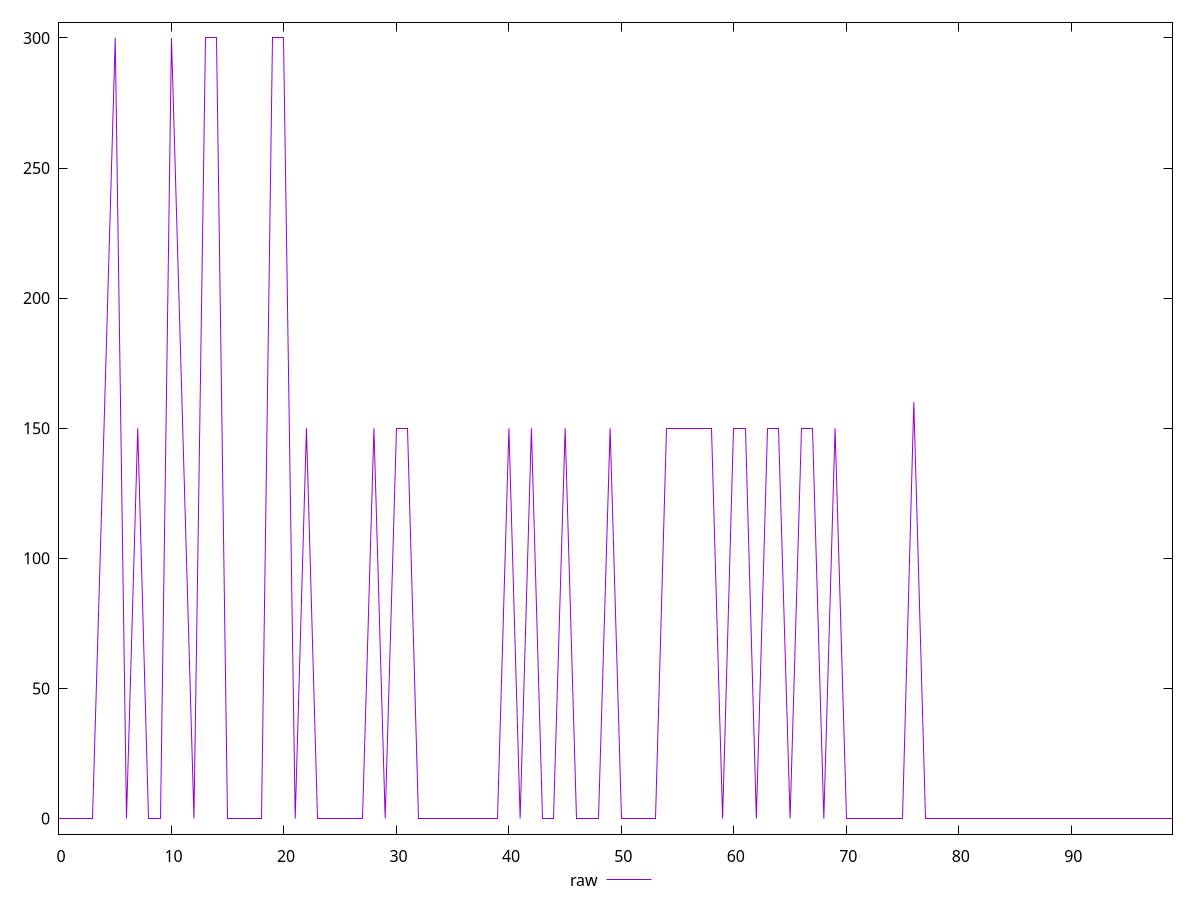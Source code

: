 reset

$raw <<EOF
0 0
1 0
2 0
3 0
4 150
5 300
6 0
7 150
8 0
9 0
10 300
11 150
12 0
13 300
14 300
15 0
16 0
17 0
18 0
19 300
20 300
21 0
22 150
23 0
24 0
25 0
26 0
27 0
28 150
29 0
30 150
31 150
32 0
33 0
34 0
35 0
36 0
37 0
38 0
39 0
40 150
41 0
42 150
43 0
44 0
45 150
46 0
47 0
48 0
49 150
50 0
51 0
52 0
53 0
54 150
55 150
56 150
57 150
58 150
59 0
60 150
61 150
62 0
63 150
64 150
65 0
66 150
67 150
68 0
69 150
70 0
71 0
72 0
73 0
74 0
75 0
76 160
77 0
78 0
79 0
80 0
81 0
82 0
83 0
84 0
85 0
86 0
87 0
88 0
89 0
90 0
91 0
92 0
93 0
94 0
95 0
96 0
97 0
98 0
99 0
EOF

set key outside below
set xrange [0:99]
set yrange [-6:306]
set trange [-6:306]
set terminal svg size 640, 500 enhanced background rgb 'white'
set output "reprap/unminified-javascript/samples/pages/raw/values.svg"

plot $raw title "raw" with line

reset
